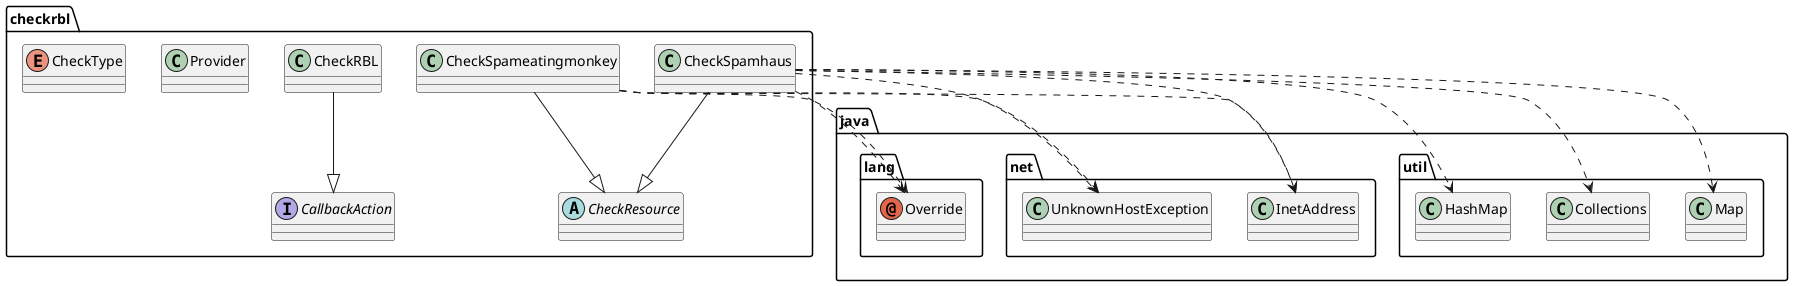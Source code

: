 @startuml
abstract class checkrbl.CheckResource
annotation java.lang.Override
class checkrbl.CheckRBL
class checkrbl.CheckSpameatingmonkey
class checkrbl.CheckSpamhaus
class checkrbl.Provider
enum checkrbl.CheckType
interface checkrbl.CallbackAction
checkrbl.CheckRBL --|> checkrbl.CallbackAction
checkrbl.CheckSpameatingmonkey --|> checkrbl.CheckResource
checkrbl.CheckSpameatingmonkey ..> java.lang.Override
checkrbl.CheckSpameatingmonkey ..> java.net.InetAddress
checkrbl.CheckSpameatingmonkey ..> java.net.UnknownHostException
checkrbl.CheckSpamhaus --|> checkrbl.CheckResource
checkrbl.CheckSpamhaus ..> java.lang.Override
checkrbl.CheckSpamhaus ..> java.net.InetAddress
checkrbl.CheckSpamhaus ..> java.net.UnknownHostException
checkrbl.CheckSpamhaus ..> java.util.Collections
checkrbl.CheckSpamhaus ..> java.util.HashMap
checkrbl.CheckSpamhaus ..> java.util.Map
@enduml